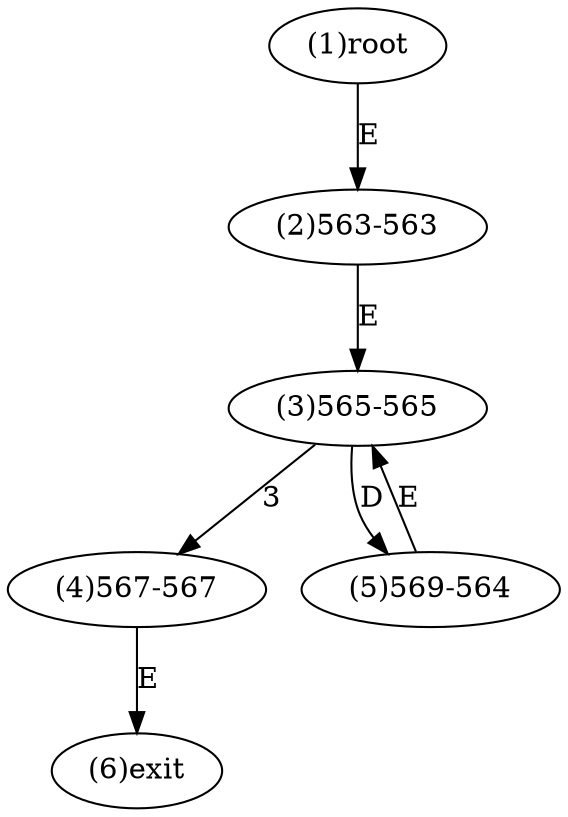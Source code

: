 digraph "" { 
1[ label="(1)root"];
2[ label="(2)563-563"];
3[ label="(3)565-565"];
4[ label="(4)567-567"];
5[ label="(5)569-564"];
6[ label="(6)exit"];
1->2[ label="E"];
2->3[ label="E"];
3->4[ label="3"];
3->5[ label="D"];
4->6[ label="E"];
5->3[ label="E"];
}